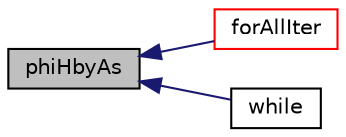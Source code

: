 digraph "phiHbyAs"
{
  bgcolor="transparent";
  edge [fontname="Helvetica",fontsize="10",labelfontname="Helvetica",labelfontsize="10"];
  node [fontname="Helvetica",fontsize="10",shape=record];
  rankdir="LR";
  Node1 [label="phiHbyAs",height=0.2,width=0.4,color="black", fillcolor="grey75", style="filled", fontcolor="black"];
  Node1 -> Node2 [dir="back",color="midnightblue",fontsize="10",style="solid",fontname="Helvetica"];
  Node2 [label="forAllIter",height=0.2,width=0.4,color="red",URL="$a03083.html#aaaca96f2de03e39be860dca1ff20ef39"];
  Node1 -> Node3 [dir="back",color="midnightblue",fontsize="10",style="solid",fontname="Helvetica"];
  Node3 [label="while",height=0.2,width=0.4,color="black",URL="$a03083.html#ab13470e79e249d04c443bf59be9ff31d"];
}

